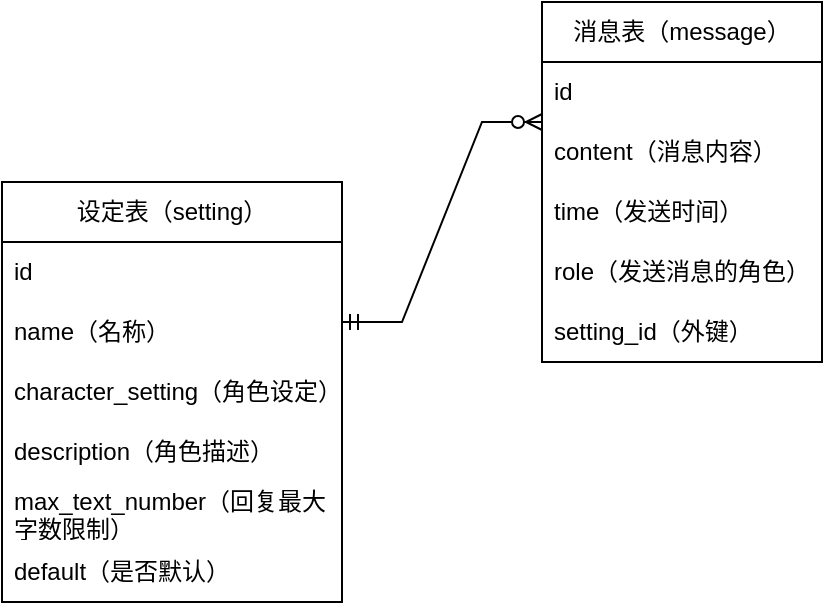 <mxfile version="27.0.6">
  <diagram name="第 1 页" id="Z15FVi68yFJXYdlG-wuL">
    <mxGraphModel dx="590" dy="284" grid="1" gridSize="10" guides="1" tooltips="1" connect="1" arrows="1" fold="1" page="1" pageScale="1" pageWidth="827" pageHeight="1169" math="0" shadow="0">
      <root>
        <mxCell id="0" />
        <mxCell id="1" parent="0" />
        <mxCell id="iR4ZnrcSxFS_BJuTvesZ-1" value="消息表（message）" style="swimlane;fontStyle=0;childLayout=stackLayout;horizontal=1;startSize=30;horizontalStack=0;resizeParent=1;resizeParentMax=0;resizeLast=0;collapsible=1;marginBottom=0;whiteSpace=wrap;html=1;" parent="1" vertex="1">
          <mxGeometry x="550" y="170" width="140" height="180" as="geometry" />
        </mxCell>
        <mxCell id="iR4ZnrcSxFS_BJuTvesZ-2" value="id" style="text;strokeColor=none;fillColor=none;align=left;verticalAlign=middle;spacingLeft=4;spacingRight=4;overflow=hidden;points=[[0,0.5],[1,0.5]];portConstraint=eastwest;rotatable=0;whiteSpace=wrap;html=1;" parent="iR4ZnrcSxFS_BJuTvesZ-1" vertex="1">
          <mxGeometry y="30" width="140" height="30" as="geometry" />
        </mxCell>
        <mxCell id="iR4ZnrcSxFS_BJuTvesZ-3" value="content（消息内容）" style="text;strokeColor=none;fillColor=none;align=left;verticalAlign=middle;spacingLeft=4;spacingRight=4;overflow=hidden;points=[[0,0.5],[1,0.5]];portConstraint=eastwest;rotatable=0;whiteSpace=wrap;html=1;" parent="iR4ZnrcSxFS_BJuTvesZ-1" vertex="1">
          <mxGeometry y="60" width="140" height="30" as="geometry" />
        </mxCell>
        <mxCell id="iR4ZnrcSxFS_BJuTvesZ-4" value="time（发送时间）" style="text;strokeColor=none;fillColor=none;align=left;verticalAlign=middle;spacingLeft=4;spacingRight=4;overflow=hidden;points=[[0,0.5],[1,0.5]];portConstraint=eastwest;rotatable=0;whiteSpace=wrap;html=1;" parent="iR4ZnrcSxFS_BJuTvesZ-1" vertex="1">
          <mxGeometry y="90" width="140" height="30" as="geometry" />
        </mxCell>
        <mxCell id="Mwz51B-FjiSuTWeLNRvs-1" value="role（发送消息的角色）" style="text;strokeColor=none;fillColor=none;align=left;verticalAlign=middle;spacingLeft=4;spacingRight=4;overflow=hidden;points=[[0,0.5],[1,0.5]];portConstraint=eastwest;rotatable=0;whiteSpace=wrap;html=1;" parent="iR4ZnrcSxFS_BJuTvesZ-1" vertex="1">
          <mxGeometry y="120" width="140" height="30" as="geometry" />
        </mxCell>
        <mxCell id="Mwz51B-FjiSuTWeLNRvs-7" value="setting_id（外键）" style="text;strokeColor=none;fillColor=none;align=left;verticalAlign=middle;spacingLeft=4;spacingRight=4;overflow=hidden;points=[[0,0.5],[1,0.5]];portConstraint=eastwest;rotatable=0;whiteSpace=wrap;html=1;" parent="iR4ZnrcSxFS_BJuTvesZ-1" vertex="1">
          <mxGeometry y="150" width="140" height="30" as="geometry" />
        </mxCell>
        <mxCell id="Mwz51B-FjiSuTWeLNRvs-2" value="设定表（setting）" style="swimlane;fontStyle=0;childLayout=stackLayout;horizontal=1;startSize=30;horizontalStack=0;resizeParent=1;resizeParentMax=0;resizeLast=0;collapsible=1;marginBottom=0;whiteSpace=wrap;html=1;" parent="1" vertex="1">
          <mxGeometry x="280" y="260" width="170" height="210" as="geometry" />
        </mxCell>
        <mxCell id="Mwz51B-FjiSuTWeLNRvs-3" value="id" style="text;strokeColor=none;fillColor=none;align=left;verticalAlign=middle;spacingLeft=4;spacingRight=4;overflow=hidden;points=[[0,0.5],[1,0.5]];portConstraint=eastwest;rotatable=0;whiteSpace=wrap;html=1;" parent="Mwz51B-FjiSuTWeLNRvs-2" vertex="1">
          <mxGeometry y="30" width="170" height="30" as="geometry" />
        </mxCell>
        <mxCell id="ZJRjeIr6Jnzq1J70RU-N-1" value="name（名称）" style="text;strokeColor=none;fillColor=none;align=left;verticalAlign=middle;spacingLeft=4;spacingRight=4;overflow=hidden;points=[[0,0.5],[1,0.5]];portConstraint=eastwest;rotatable=0;whiteSpace=wrap;html=1;" parent="Mwz51B-FjiSuTWeLNRvs-2" vertex="1">
          <mxGeometry y="60" width="170" height="30" as="geometry" />
        </mxCell>
        <mxCell id="Mwz51B-FjiSuTWeLNRvs-4" value="&lt;div&gt;character_setting（角色设定）&lt;/div&gt;" style="text;strokeColor=none;fillColor=none;align=left;verticalAlign=middle;spacingLeft=4;spacingRight=4;overflow=hidden;points=[[0,0.5],[1,0.5]];portConstraint=eastwest;rotatable=0;whiteSpace=wrap;html=1;" parent="Mwz51B-FjiSuTWeLNRvs-2" vertex="1">
          <mxGeometry y="90" width="170" height="30" as="geometry" />
        </mxCell>
        <mxCell id="Mwz51B-FjiSuTWeLNRvs-5" value="&lt;div&gt;description（角色描述）&lt;/div&gt;" style="text;strokeColor=none;fillColor=none;align=left;verticalAlign=middle;spacingLeft=4;spacingRight=4;overflow=hidden;points=[[0,0.5],[1,0.5]];portConstraint=eastwest;rotatable=0;whiteSpace=wrap;html=1;" parent="Mwz51B-FjiSuTWeLNRvs-2" vertex="1">
          <mxGeometry y="120" width="170" height="30" as="geometry" />
        </mxCell>
        <mxCell id="Mwz51B-FjiSuTWeLNRvs-6" value="max_text_number（回复最大字数限制）" style="text;strokeColor=none;fillColor=none;align=left;verticalAlign=middle;spacingLeft=4;spacingRight=4;overflow=hidden;points=[[0,0.5],[1,0.5]];portConstraint=eastwest;rotatable=0;whiteSpace=wrap;html=1;" parent="Mwz51B-FjiSuTWeLNRvs-2" vertex="1">
          <mxGeometry y="150" width="170" height="30" as="geometry" />
        </mxCell>
        <mxCell id="Mwz51B-FjiSuTWeLNRvs-12" value="default（是否默认）" style="text;strokeColor=none;fillColor=none;align=left;verticalAlign=middle;spacingLeft=4;spacingRight=4;overflow=hidden;points=[[0,0.5],[1,0.5]];portConstraint=eastwest;rotatable=0;whiteSpace=wrap;html=1;" parent="Mwz51B-FjiSuTWeLNRvs-2" vertex="1">
          <mxGeometry y="180" width="170" height="30" as="geometry" />
        </mxCell>
        <mxCell id="Mwz51B-FjiSuTWeLNRvs-10" value="" style="edgeStyle=entityRelationEdgeStyle;fontSize=12;html=1;endArrow=ERzeroToMany;startArrow=ERmandOne;rounded=0;" parent="1" edge="1">
          <mxGeometry width="100" height="100" relative="1" as="geometry">
            <mxPoint x="450" y="330" as="sourcePoint" />
            <mxPoint x="550" y="230" as="targetPoint" />
          </mxGeometry>
        </mxCell>
      </root>
    </mxGraphModel>
  </diagram>
</mxfile>
